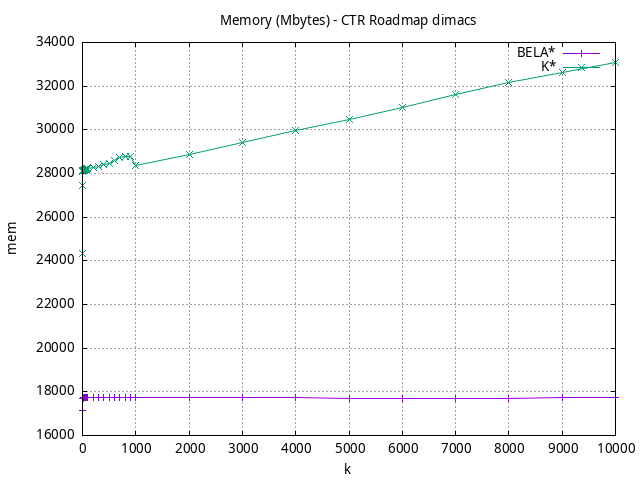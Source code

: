 #!/usr/bin/gnuplot
# -*- coding: utf-8 -*-
#
# results/roadmap/dimacs/CTR/USA-road-d.CTR.heuristic.mem.gnuplot
#
# Started on 01/09/2024 14:37:10
# Author: Carlos Linares López
set grid
set xlabel "k"
set ylabel "mem"

set title "Memory (Mbytes) - CTR Roadmap dimacs"

set terminal png enhanced font "Ariel,10"
set output 'USA-road-d.CTR.heuristic.mem.png'

plot "-" title "BELA*"      with linesp, "-" title "K*"      with linesp

	1 17139.61
	2 17685.1
	3 17690.31
	4 17696.1
	5 17701.31
	6 17706.0
	7 17706.0
	8 17706.0
	9 17706.0
	10 17711.72
	20 17733.98
	30 17742.76
	40 17749.0
	50 17749.0
	60 17749.0
	70 17749.0
	80 17749.0
	90 17749.0
	100 17749.0
	200 17749.0
	300 17749.0
	400 17749.0
	500 17749.0
	600 17749.0
	700 17749.0
	800 17749.0
	900 17749.0
	1000 17749.0
	2000 17749.0
	3000 17745.89
	4000 17762.76
	5000 17683.33
	6000 17683.6
	7000 17697.87
	8000 17711.47
	9000 17742.85
	10000 17720.24
end
	1 24349.26
	2 27431.74
	3 28091.32
	4 28097.76
	5 28105.32
	6 28111.54
	7 28118.32
	8 28124.32
	9 28130.1
	10 28135.32
	20 28142.64
	30 28154.42
	40 28165.64
	50 28177.64
	60 28189.64
	70 28201.42
	80 28212.64
	90 28224.42
	100 28235.64
	200 28260.84
	300 28332.62
	400 28403.84
	500 28475.62
	600 28608.28
	700 28741.24
	800 28771.96
	900 28771.96
	1000 28347.61
	2000 28875.8
	3000 29413.9
	4000 29951.01
	5000 30487.77
	6000 31026.41
	7000 31598.74
	8000 32170.31
	9000 32634.85
	10000 33067.87
end
